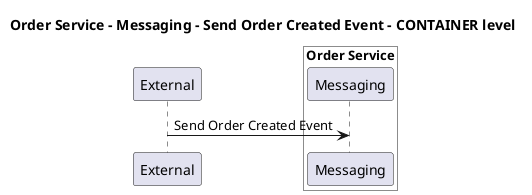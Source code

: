@startuml

title Order Service - Messaging - Send Order Created Event - CONTAINER level

participant "External" as C4InterFlow.SoftwareSystems.ExternalSystem

box "Order Service" #White
    participant "Messaging" as ECommercePlatform.SoftwareSystems.OrderService.Containers.Messaging
end box


C4InterFlow.SoftwareSystems.ExternalSystem -> ECommercePlatform.SoftwareSystems.OrderService.Containers.Messaging : Send Order Created Event


@enduml
